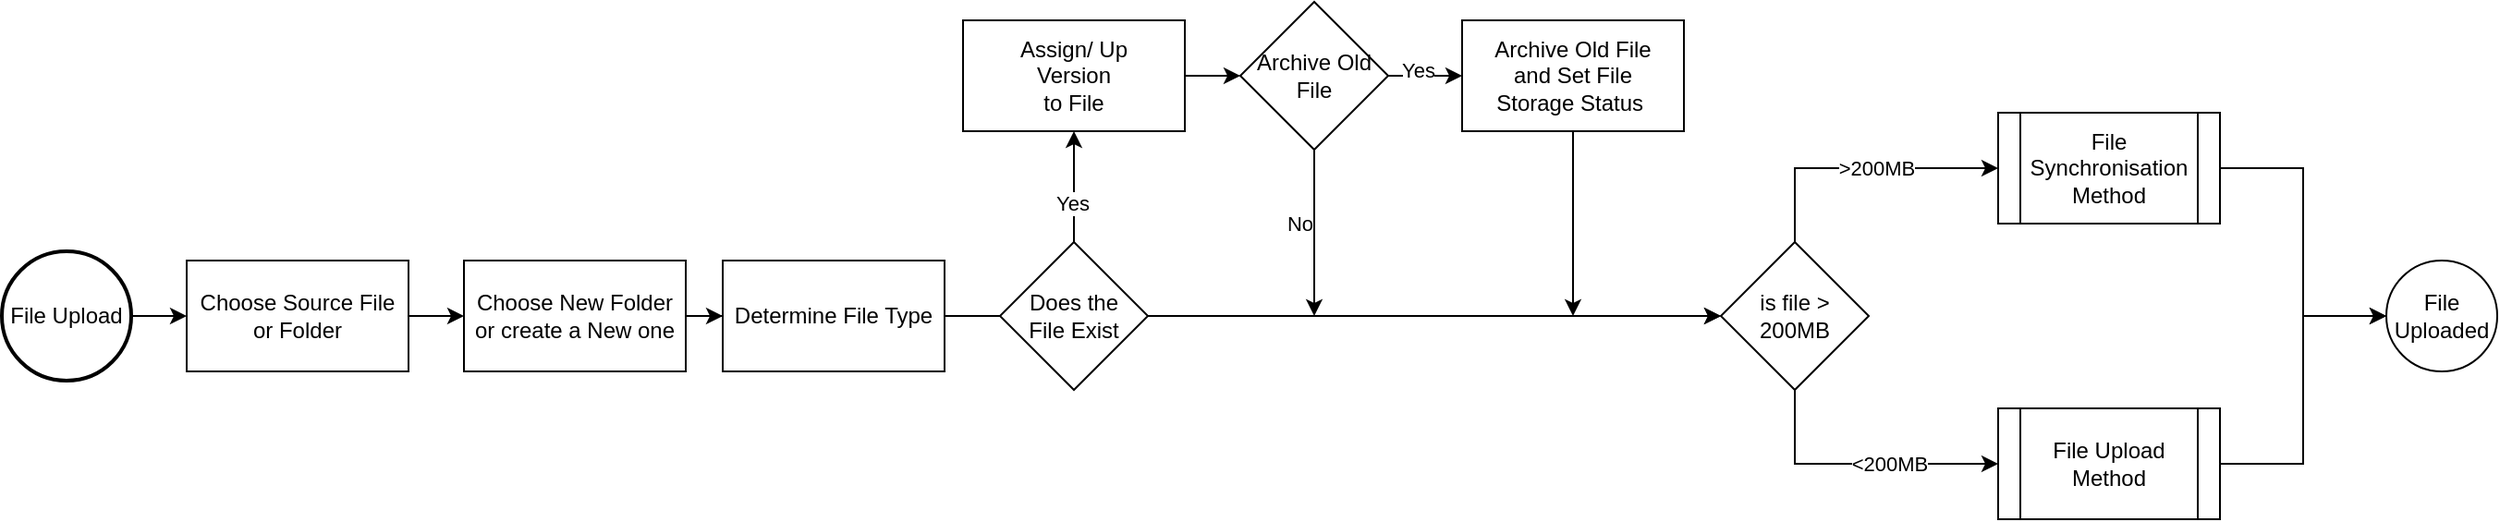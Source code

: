 <mxfile version="15.8.2" type="github">
  <diagram id="K4cYNsEPG29VMQZ34EFH" name="Page-1">
    <mxGraphModel dx="1640" dy="1021" grid="1" gridSize="10" guides="1" tooltips="1" connect="1" arrows="1" fold="1" page="1" pageScale="1" pageWidth="1169" pageHeight="827" math="0" shadow="0">
      <root>
        <mxCell id="0" />
        <mxCell id="1" parent="0" />
        <mxCell id="btunTlJeTqZtARJWf4t9-6" value="" style="edgeStyle=orthogonalEdgeStyle;rounded=0;orthogonalLoop=1;jettySize=auto;html=1;exitX=1;exitY=0.5;exitDx=0;exitDy=0;entryX=0;entryY=0.5;entryDx=0;entryDy=0;" parent="1" source="btunTlJeTqZtARJWf4t9-5" target="btunTlJeTqZtARJWf4t9-7" edge="1">
          <mxGeometry relative="1" as="geometry">
            <mxPoint x="320" y="240" as="sourcePoint" />
          </mxGeometry>
        </mxCell>
        <mxCell id="btunTlJeTqZtARJWf4t9-17" style="edgeStyle=orthogonalEdgeStyle;rounded=0;orthogonalLoop=1;jettySize=auto;html=1;exitX=0.5;exitY=0;exitDx=0;exitDy=0;entryX=0;entryY=0.5;entryDx=0;entryDy=0;" parent="1" source="btunTlJeTqZtARJWf4t9-2" target="btunTlJeTqZtARJWf4t9-16" edge="1">
          <mxGeometry relative="1" as="geometry" />
        </mxCell>
        <mxCell id="btunTlJeTqZtARJWf4t9-19" value="&amp;gt;200MB" style="edgeLabel;html=1;align=center;verticalAlign=middle;resizable=0;points=[];" parent="btunTlJeTqZtARJWf4t9-17" vertex="1" connectable="0">
          <mxGeometry x="-0.188" y="-1" relative="1" as="geometry">
            <mxPoint x="23" y="-1" as="offset" />
          </mxGeometry>
        </mxCell>
        <mxCell id="btunTlJeTqZtARJWf4t9-20" style="edgeStyle=orthogonalEdgeStyle;rounded=0;orthogonalLoop=1;jettySize=auto;html=1;entryX=0;entryY=0.5;entryDx=0;entryDy=0;exitX=0.5;exitY=1;exitDx=0;exitDy=0;" parent="1" source="btunTlJeTqZtARJWf4t9-2" target="btunTlJeTqZtARJWf4t9-18" edge="1">
          <mxGeometry relative="1" as="geometry">
            <mxPoint x="1050" y="240" as="sourcePoint" />
          </mxGeometry>
        </mxCell>
        <mxCell id="btunTlJeTqZtARJWf4t9-21" value="&amp;lt;200MB" style="edgeLabel;html=1;align=center;verticalAlign=middle;resizable=0;points=[];" parent="btunTlJeTqZtARJWf4t9-20" vertex="1" connectable="0">
          <mxGeometry x="-0.047" y="-1" relative="1" as="geometry">
            <mxPoint x="19" y="-1" as="offset" />
          </mxGeometry>
        </mxCell>
        <mxCell id="btunTlJeTqZtARJWf4t9-2" value="is file &amp;gt; 200MB" style="rhombus;whiteSpace=wrap;html=1;" parent="1" vertex="1">
          <mxGeometry x="960" y="200" width="80" height="80" as="geometry" />
        </mxCell>
        <mxCell id="btunTlJeTqZtARJWf4t9-4" value="" style="edgeStyle=orthogonalEdgeStyle;rounded=0;orthogonalLoop=1;jettySize=auto;html=1;entryX=0;entryY=0.5;entryDx=0;entryDy=0;" parent="1" source="btunTlJeTqZtARJWf4t9-3" target="btunTlJeTqZtARJWf4t9-5" edge="1">
          <mxGeometry relative="1" as="geometry" />
        </mxCell>
        <mxCell id="btunTlJeTqZtARJWf4t9-3" value="File Upload" style="strokeWidth=2;html=1;shape=mxgraph.flowchart.start_2;whiteSpace=wrap;" parent="1" vertex="1">
          <mxGeometry x="30" y="205" width="70" height="70" as="geometry" />
        </mxCell>
        <mxCell id="btunTlJeTqZtARJWf4t9-5" value="Choose Source File &lt;br&gt;or Folder" style="rounded=0;whiteSpace=wrap;html=1;" parent="1" vertex="1">
          <mxGeometry x="130" y="210" width="120" height="60" as="geometry" />
        </mxCell>
        <mxCell id="btunTlJeTqZtARJWf4t9-14" value="" style="edgeStyle=orthogonalEdgeStyle;rounded=0;orthogonalLoop=1;jettySize=auto;html=1;" parent="1" source="btunTlJeTqZtARJWf4t9-7" target="btunTlJeTqZtARJWf4t9-12" edge="1">
          <mxGeometry relative="1" as="geometry" />
        </mxCell>
        <mxCell id="btunTlJeTqZtARJWf4t9-7" value="Choose New Folder or create a New one" style="rounded=0;whiteSpace=wrap;html=1;" parent="1" vertex="1">
          <mxGeometry x="280" y="210" width="120" height="60" as="geometry" />
        </mxCell>
        <mxCell id="btunTlJeTqZtARJWf4t9-15" style="edgeStyle=orthogonalEdgeStyle;rounded=0;orthogonalLoop=1;jettySize=auto;html=1;startArrow=none;" parent="1" source="btunTlJeTqZtARJWf4t9-26" target="btunTlJeTqZtARJWf4t9-2" edge="1">
          <mxGeometry relative="1" as="geometry">
            <mxPoint x="630" y="240" as="targetPoint" />
          </mxGeometry>
        </mxCell>
        <mxCell id="btunTlJeTqZtARJWf4t9-12" value="Determine File Type" style="rounded=0;whiteSpace=wrap;html=1;" parent="1" vertex="1">
          <mxGeometry x="420" y="210" width="120" height="60" as="geometry" />
        </mxCell>
        <mxCell id="btunTlJeTqZtARJWf4t9-23" style="edgeStyle=orthogonalEdgeStyle;rounded=0;orthogonalLoop=1;jettySize=auto;html=1;exitX=1;exitY=0.5;exitDx=0;exitDy=0;entryX=0;entryY=0.5;entryDx=0;entryDy=0;" parent="1" source="btunTlJeTqZtARJWf4t9-16" target="btunTlJeTqZtARJWf4t9-22" edge="1">
          <mxGeometry relative="1" as="geometry" />
        </mxCell>
        <mxCell id="btunTlJeTqZtARJWf4t9-16" value="File Synchronisation Method" style="shape=process;whiteSpace=wrap;html=1;backgroundOutline=1;" parent="1" vertex="1">
          <mxGeometry x="1110" y="130" width="120" height="60" as="geometry" />
        </mxCell>
        <mxCell id="btunTlJeTqZtARJWf4t9-24" style="edgeStyle=orthogonalEdgeStyle;rounded=0;orthogonalLoop=1;jettySize=auto;html=1;entryX=0;entryY=0.5;entryDx=0;entryDy=0;" parent="1" source="btunTlJeTqZtARJWf4t9-18" target="btunTlJeTqZtARJWf4t9-22" edge="1">
          <mxGeometry relative="1" as="geometry" />
        </mxCell>
        <mxCell id="btunTlJeTqZtARJWf4t9-18" value="File Upload Method" style="shape=process;whiteSpace=wrap;html=1;backgroundOutline=1;" parent="1" vertex="1">
          <mxGeometry x="1110" y="290" width="120" height="60" as="geometry" />
        </mxCell>
        <mxCell id="btunTlJeTqZtARJWf4t9-22" value="File Uploaded" style="ellipse;whiteSpace=wrap;html=1;aspect=fixed;" parent="1" vertex="1">
          <mxGeometry x="1320" y="210" width="60" height="60" as="geometry" />
        </mxCell>
        <mxCell id="btunTlJeTqZtARJWf4t9-27" value="No" style="edgeStyle=orthogonalEdgeStyle;rounded=0;orthogonalLoop=1;jettySize=auto;html=1;" parent="1" source="btunTlJeTqZtARJWf4t9-26" target="btunTlJeTqZtARJWf4t9-2" edge="1">
          <mxGeometry x="-0.471" y="50" relative="1" as="geometry">
            <mxPoint as="offset" />
          </mxGeometry>
        </mxCell>
        <mxCell id="btunTlJeTqZtARJWf4t9-29" value="" style="edgeStyle=orthogonalEdgeStyle;rounded=0;orthogonalLoop=1;jettySize=auto;html=1;" parent="1" source="btunTlJeTqZtARJWf4t9-26" target="btunTlJeTqZtARJWf4t9-28" edge="1">
          <mxGeometry relative="1" as="geometry" />
        </mxCell>
        <mxCell id="0m0xDE48BSTO7XbDhny9-2" value="Yes" style="edgeLabel;html=1;align=center;verticalAlign=middle;resizable=0;points=[];" vertex="1" connectable="0" parent="btunTlJeTqZtARJWf4t9-29">
          <mxGeometry x="-0.3" y="1" relative="1" as="geometry">
            <mxPoint as="offset" />
          </mxGeometry>
        </mxCell>
        <mxCell id="0m0xDE48BSTO7XbDhny9-1" style="edgeStyle=orthogonalEdgeStyle;rounded=0;orthogonalLoop=1;jettySize=auto;html=1;startArrow=none;exitX=0.5;exitY=1;exitDx=0;exitDy=0;" edge="1" parent="1" source="0m0xDE48BSTO7XbDhny9-6">
          <mxGeometry relative="1" as="geometry">
            <mxPoint x="740" y="240" as="targetPoint" />
            <mxPoint x="750" y="140" as="sourcePoint" />
          </mxGeometry>
        </mxCell>
        <mxCell id="0m0xDE48BSTO7XbDhny9-8" value="" style="edgeStyle=orthogonalEdgeStyle;rounded=0;orthogonalLoop=1;jettySize=auto;html=1;" edge="1" parent="1" source="btunTlJeTqZtARJWf4t9-28" target="0m0xDE48BSTO7XbDhny9-6">
          <mxGeometry relative="1" as="geometry" />
        </mxCell>
        <mxCell id="btunTlJeTqZtARJWf4t9-28" value="Assign/ Up &lt;br&gt;Version &lt;br&gt;to File" style="whiteSpace=wrap;html=1;" parent="1" vertex="1">
          <mxGeometry x="550" y="80" width="120" height="60" as="geometry" />
        </mxCell>
        <mxCell id="btunTlJeTqZtARJWf4t9-26" value="Does the &lt;br&gt;File Exist" style="rhombus;whiteSpace=wrap;html=1;" parent="1" vertex="1">
          <mxGeometry x="570" y="200" width="80" height="80" as="geometry" />
        </mxCell>
        <mxCell id="0m0xDE48BSTO7XbDhny9-3" value="" style="edgeStyle=orthogonalEdgeStyle;rounded=0;orthogonalLoop=1;jettySize=auto;html=1;endArrow=none;" edge="1" parent="1" source="btunTlJeTqZtARJWf4t9-12" target="btunTlJeTqZtARJWf4t9-26">
          <mxGeometry relative="1" as="geometry">
            <mxPoint x="700" y="240" as="targetPoint" />
            <mxPoint x="540" y="240" as="sourcePoint" />
          </mxGeometry>
        </mxCell>
        <mxCell id="0m0xDE48BSTO7XbDhny9-5" value="" style="edgeStyle=orthogonalEdgeStyle;rounded=0;orthogonalLoop=1;jettySize=auto;html=1;endArrow=none;exitX=0.5;exitY=1;exitDx=0;exitDy=0;" edge="1" parent="1">
          <mxGeometry relative="1" as="geometry">
            <mxPoint x="750" y="140" as="targetPoint" />
            <mxPoint x="750" y="140" as="sourcePoint" />
          </mxGeometry>
        </mxCell>
        <mxCell id="0m0xDE48BSTO7XbDhny9-9" value="" style="edgeStyle=orthogonalEdgeStyle;rounded=0;orthogonalLoop=1;jettySize=auto;html=1;" edge="1" parent="1" source="0m0xDE48BSTO7XbDhny9-6" target="0m0xDE48BSTO7XbDhny9-7">
          <mxGeometry relative="1" as="geometry" />
        </mxCell>
        <mxCell id="0m0xDE48BSTO7XbDhny9-10" value="Yes" style="edgeLabel;html=1;align=center;verticalAlign=middle;resizable=0;points=[];" vertex="1" connectable="0" parent="0m0xDE48BSTO7XbDhny9-9">
          <mxGeometry x="-0.2" y="3" relative="1" as="geometry">
            <mxPoint as="offset" />
          </mxGeometry>
        </mxCell>
        <mxCell id="0m0xDE48BSTO7XbDhny9-6" value="Archive Old File" style="rhombus;whiteSpace=wrap;html=1;" vertex="1" parent="1">
          <mxGeometry x="700" y="70" width="80" height="80" as="geometry" />
        </mxCell>
        <mxCell id="0m0xDE48BSTO7XbDhny9-11" style="edgeStyle=orthogonalEdgeStyle;rounded=0;orthogonalLoop=1;jettySize=auto;html=1;exitX=0.5;exitY=1;exitDx=0;exitDy=0;" edge="1" parent="1" source="0m0xDE48BSTO7XbDhny9-7">
          <mxGeometry relative="1" as="geometry">
            <mxPoint x="880" y="240" as="targetPoint" />
          </mxGeometry>
        </mxCell>
        <mxCell id="0m0xDE48BSTO7XbDhny9-7" value="Archive Old File &lt;br&gt;and Set File &lt;br&gt;Storage Status&amp;nbsp;" style="whiteSpace=wrap;html=1;" vertex="1" parent="1">
          <mxGeometry x="820" y="80" width="120" height="60" as="geometry" />
        </mxCell>
      </root>
    </mxGraphModel>
  </diagram>
</mxfile>
